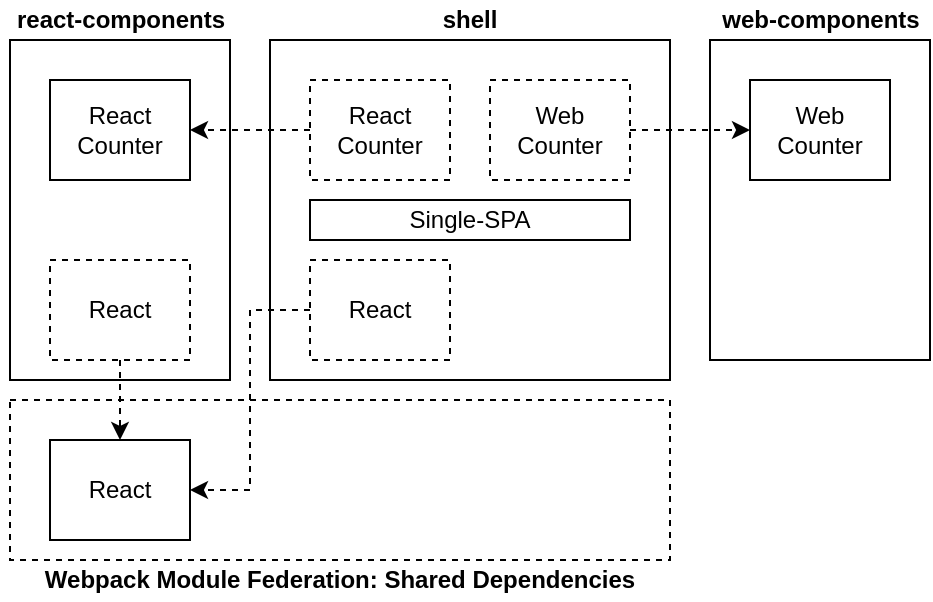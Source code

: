 <mxfile version="13.1.14" type="github">
  <diagram id="39HmSSPPJytQBJ3p-pZv" name="Page-1">
    <mxGraphModel dx="756" dy="496" grid="1" gridSize="10" guides="1" tooltips="1" connect="1" arrows="1" fold="1" page="1" pageScale="1" pageWidth="850" pageHeight="1100" math="0" shadow="0">
      <root>
        <mxCell id="0" />
        <mxCell id="1" parent="0" />
        <mxCell id="28w-H09hTlqUuu_r2elM-17" value="" style="rounded=0;whiteSpace=wrap;html=1;strokeColor=#000000;fillColor=none;" parent="1" vertex="1">
          <mxGeometry x="70" y="180" width="110" height="170" as="geometry" />
        </mxCell>
        <mxCell id="28w-H09hTlqUuu_r2elM-12" value="" style="rounded=0;whiteSpace=wrap;html=1;strokeColor=#000000;fillColor=none;" parent="1" vertex="1">
          <mxGeometry x="200" y="180" width="200" height="170" as="geometry" />
        </mxCell>
        <mxCell id="yu_PpRfWeJClu4RsIgDd-13" style="edgeStyle=orthogonalEdgeStyle;rounded=0;orthogonalLoop=1;jettySize=auto;html=1;entryX=1;entryY=0.5;entryDx=0;entryDy=0;dashed=1;" edge="1" parent="1" source="28w-H09hTlqUuu_r2elM-1" target="28w-H09hTlqUuu_r2elM-18">
          <mxGeometry relative="1" as="geometry" />
        </mxCell>
        <mxCell id="28w-H09hTlqUuu_r2elM-1" value="&lt;div&gt;React &lt;br&gt;&lt;/div&gt;&lt;div&gt;Counter&lt;/div&gt;" style="rounded=0;whiteSpace=wrap;html=1;dashed=1;" parent="1" vertex="1">
          <mxGeometry x="220" y="200" width="70" height="50" as="geometry" />
        </mxCell>
        <mxCell id="yu_PpRfWeJClu4RsIgDd-14" style="edgeStyle=orthogonalEdgeStyle;rounded=0;orthogonalLoop=1;jettySize=auto;html=1;entryX=0;entryY=0.5;entryDx=0;entryDy=0;dashed=1;" edge="1" parent="1" source="28w-H09hTlqUuu_r2elM-2" target="yu_PpRfWeJClu4RsIgDd-10">
          <mxGeometry relative="1" as="geometry" />
        </mxCell>
        <mxCell id="28w-H09hTlqUuu_r2elM-2" value="&lt;div&gt;Web &lt;br&gt;&lt;/div&gt;&lt;div&gt;Counter&lt;/div&gt;" style="rounded=0;whiteSpace=wrap;html=1;dashed=1;" parent="1" vertex="1">
          <mxGeometry x="310" y="200" width="70" height="50" as="geometry" />
        </mxCell>
        <mxCell id="28w-H09hTlqUuu_r2elM-8" value="&lt;div&gt;Single-SPA&lt;/div&gt;" style="rounded=0;whiteSpace=wrap;html=1;strokeColor=#000000;" parent="1" vertex="1">
          <mxGeometry x="220" y="260" width="160" height="20" as="geometry" />
        </mxCell>
        <mxCell id="28w-H09hTlqUuu_r2elM-13" value="shell" style="text;html=1;strokeColor=none;fillColor=none;align=center;verticalAlign=middle;whiteSpace=wrap;rounded=0;fontStyle=1" parent="1" vertex="1">
          <mxGeometry x="200" y="160" width="200" height="20" as="geometry" />
        </mxCell>
        <mxCell id="28w-H09hTlqUuu_r2elM-18" value="React Counter" style="rounded=0;whiteSpace=wrap;html=1;" parent="1" vertex="1">
          <mxGeometry x="90" y="200" width="70" height="50" as="geometry" />
        </mxCell>
        <mxCell id="yu_PpRfWeJClu4RsIgDd-20" style="edgeStyle=orthogonalEdgeStyle;rounded=0;orthogonalLoop=1;jettySize=auto;html=1;exitX=0.5;exitY=1;exitDx=0;exitDy=0;entryX=0.5;entryY=0;entryDx=0;entryDy=0;dashed=1;" edge="1" parent="1" source="28w-H09hTlqUuu_r2elM-19" target="yu_PpRfWeJClu4RsIgDd-18">
          <mxGeometry relative="1" as="geometry" />
        </mxCell>
        <mxCell id="28w-H09hTlqUuu_r2elM-19" value="React" style="rounded=0;whiteSpace=wrap;html=1;strokeColor=#000000;dashed=1;" parent="1" vertex="1">
          <mxGeometry x="90" y="290" width="70" height="50" as="geometry" />
        </mxCell>
        <mxCell id="28w-H09hTlqUuu_r2elM-20" value="&lt;div&gt;react-components&lt;/div&gt;" style="text;html=1;align=center;verticalAlign=middle;resizable=0;points=[];autosize=1;fontStyle=1" parent="1" vertex="1">
          <mxGeometry x="65" y="160" width="120" height="20" as="geometry" />
        </mxCell>
        <mxCell id="AXeKaIb-T4G1wdaBcbMU-1" value="" style="rounded=0;whiteSpace=wrap;html=1;strokeColor=#000000;fillColor=none;dashed=1;" parent="1" vertex="1">
          <mxGeometry x="70" y="360" width="330" height="80" as="geometry" />
        </mxCell>
        <mxCell id="AXeKaIb-T4G1wdaBcbMU-4" value="Webpack Module Federation: Shared Dependencies" style="text;html=1;strokeColor=none;fillColor=none;align=center;verticalAlign=middle;whiteSpace=wrap;rounded=0;fontStyle=1" parent="1" vertex="1">
          <mxGeometry x="70" y="440" width="330" height="20" as="geometry" />
        </mxCell>
        <mxCell id="yu_PpRfWeJClu4RsIgDd-9" value="" style="rounded=0;whiteSpace=wrap;html=1;strokeColor=#000000;fillColor=none;" vertex="1" parent="1">
          <mxGeometry x="420" y="180" width="110" height="160" as="geometry" />
        </mxCell>
        <mxCell id="yu_PpRfWeJClu4RsIgDd-10" value="Web Counter" style="rounded=0;whiteSpace=wrap;html=1;" vertex="1" parent="1">
          <mxGeometry x="440" y="200" width="70" height="50" as="geometry" />
        </mxCell>
        <mxCell id="yu_PpRfWeJClu4RsIgDd-12" value="&lt;div&gt;web-components&lt;/div&gt;" style="text;html=1;align=center;verticalAlign=middle;resizable=0;points=[];autosize=1;fontStyle=1" vertex="1" parent="1">
          <mxGeometry x="420" y="160" width="110" height="20" as="geometry" />
        </mxCell>
        <mxCell id="yu_PpRfWeJClu4RsIgDd-19" style="edgeStyle=orthogonalEdgeStyle;rounded=0;orthogonalLoop=1;jettySize=auto;html=1;entryX=1;entryY=0.5;entryDx=0;entryDy=0;dashed=1;" edge="1" parent="1" source="yu_PpRfWeJClu4RsIgDd-15" target="yu_PpRfWeJClu4RsIgDd-18">
          <mxGeometry relative="1" as="geometry" />
        </mxCell>
        <mxCell id="yu_PpRfWeJClu4RsIgDd-15" value="React" style="rounded=0;whiteSpace=wrap;html=1;strokeColor=#000000;dashed=1;" vertex="1" parent="1">
          <mxGeometry x="220" y="290" width="70" height="50" as="geometry" />
        </mxCell>
        <mxCell id="yu_PpRfWeJClu4RsIgDd-18" value="React" style="rounded=0;whiteSpace=wrap;html=1;strokeColor=#000000;" vertex="1" parent="1">
          <mxGeometry x="90" y="380" width="70" height="50" as="geometry" />
        </mxCell>
      </root>
    </mxGraphModel>
  </diagram>
</mxfile>
